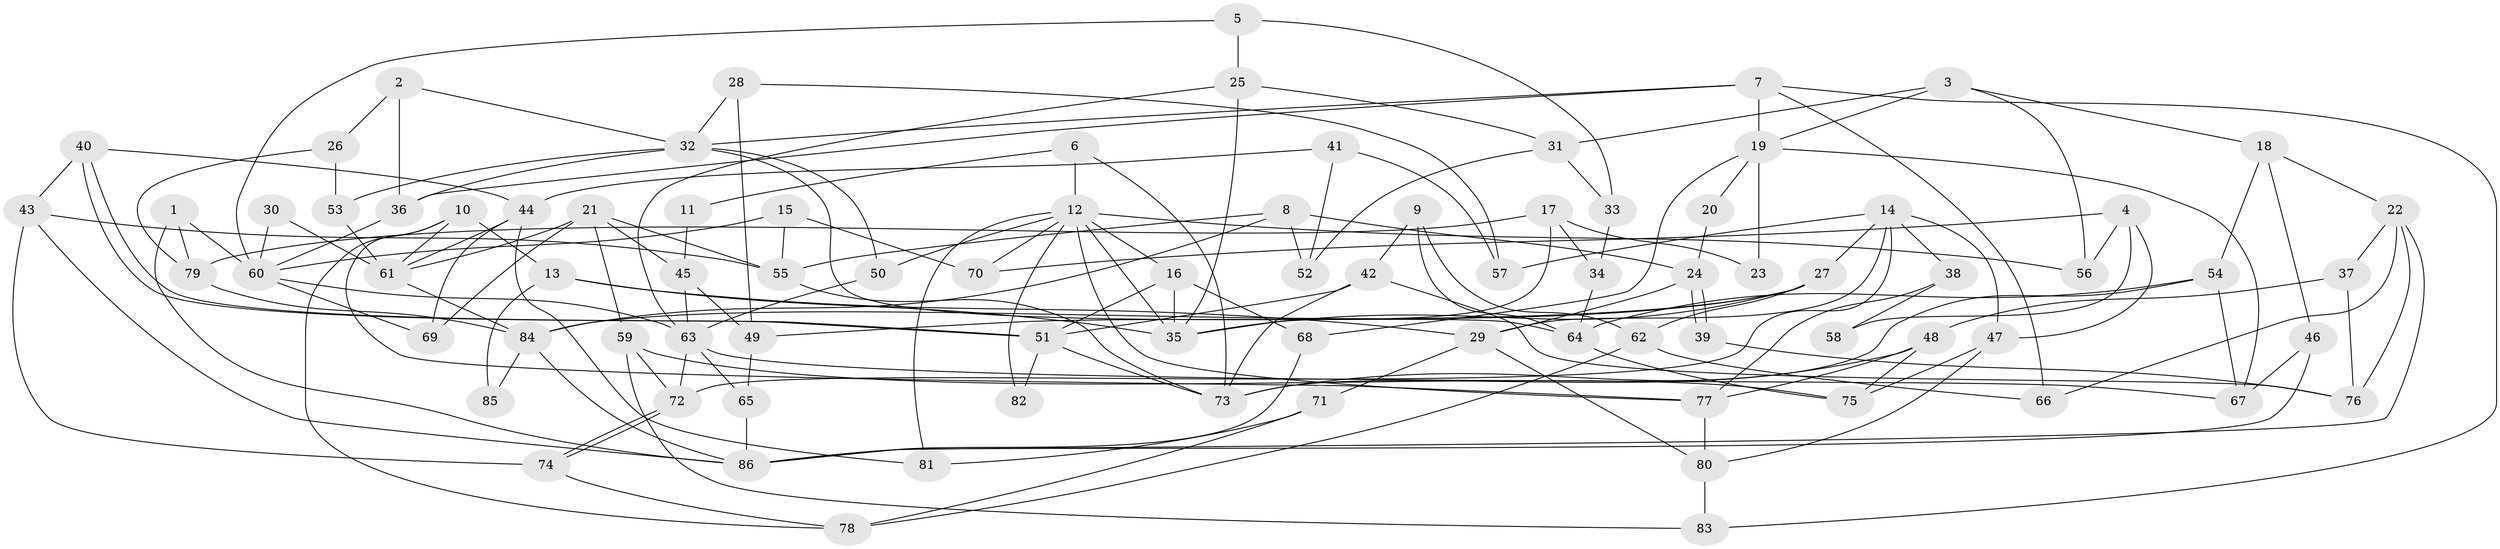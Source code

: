 // Generated by graph-tools (version 1.1) at 2025/11/02/27/25 16:11:17]
// undirected, 86 vertices, 172 edges
graph export_dot {
graph [start="1"]
  node [color=gray90,style=filled];
  1;
  2;
  3;
  4;
  5;
  6;
  7;
  8;
  9;
  10;
  11;
  12;
  13;
  14;
  15;
  16;
  17;
  18;
  19;
  20;
  21;
  22;
  23;
  24;
  25;
  26;
  27;
  28;
  29;
  30;
  31;
  32;
  33;
  34;
  35;
  36;
  37;
  38;
  39;
  40;
  41;
  42;
  43;
  44;
  45;
  46;
  47;
  48;
  49;
  50;
  51;
  52;
  53;
  54;
  55;
  56;
  57;
  58;
  59;
  60;
  61;
  62;
  63;
  64;
  65;
  66;
  67;
  68;
  69;
  70;
  71;
  72;
  73;
  74;
  75;
  76;
  77;
  78;
  79;
  80;
  81;
  82;
  83;
  84;
  85;
  86;
  1 -- 60;
  1 -- 79;
  1 -- 86;
  2 -- 26;
  2 -- 36;
  2 -- 32;
  3 -- 19;
  3 -- 18;
  3 -- 31;
  3 -- 56;
  4 -- 47;
  4 -- 70;
  4 -- 56;
  4 -- 58;
  5 -- 60;
  5 -- 25;
  5 -- 33;
  6 -- 12;
  6 -- 73;
  6 -- 11;
  7 -- 32;
  7 -- 83;
  7 -- 19;
  7 -- 36;
  7 -- 66;
  8 -- 55;
  8 -- 84;
  8 -- 24;
  8 -- 52;
  9 -- 62;
  9 -- 42;
  9 -- 64;
  10 -- 61;
  10 -- 77;
  10 -- 13;
  10 -- 78;
  11 -- 45;
  12 -- 56;
  12 -- 35;
  12 -- 16;
  12 -- 50;
  12 -- 70;
  12 -- 77;
  12 -- 81;
  12 -- 82;
  13 -- 35;
  13 -- 29;
  13 -- 85;
  14 -- 72;
  14 -- 29;
  14 -- 27;
  14 -- 38;
  14 -- 47;
  14 -- 57;
  15 -- 60;
  15 -- 55;
  15 -- 70;
  16 -- 68;
  16 -- 35;
  16 -- 51;
  17 -- 34;
  17 -- 35;
  17 -- 23;
  17 -- 79;
  18 -- 54;
  18 -- 22;
  18 -- 46;
  19 -- 67;
  19 -- 20;
  19 -- 23;
  19 -- 68;
  20 -- 24;
  21 -- 45;
  21 -- 55;
  21 -- 59;
  21 -- 61;
  21 -- 69;
  22 -- 76;
  22 -- 86;
  22 -- 37;
  22 -- 66;
  24 -- 39;
  24 -- 39;
  24 -- 29;
  25 -- 31;
  25 -- 35;
  25 -- 63;
  26 -- 53;
  26 -- 79;
  27 -- 62;
  27 -- 35;
  27 -- 49;
  27 -- 84;
  28 -- 49;
  28 -- 32;
  28 -- 57;
  29 -- 71;
  29 -- 80;
  30 -- 61;
  30 -- 60;
  31 -- 52;
  31 -- 33;
  32 -- 64;
  32 -- 36;
  32 -- 50;
  32 -- 53;
  33 -- 34;
  34 -- 64;
  36 -- 60;
  37 -- 48;
  37 -- 76;
  38 -- 77;
  38 -- 58;
  39 -- 76;
  40 -- 44;
  40 -- 51;
  40 -- 51;
  40 -- 43;
  41 -- 57;
  41 -- 44;
  41 -- 52;
  42 -- 51;
  42 -- 73;
  42 -- 76;
  43 -- 86;
  43 -- 55;
  43 -- 74;
  44 -- 69;
  44 -- 81;
  44 -- 61;
  45 -- 63;
  45 -- 49;
  46 -- 86;
  46 -- 67;
  47 -- 75;
  47 -- 80;
  48 -- 75;
  48 -- 77;
  48 -- 73;
  49 -- 65;
  50 -- 63;
  51 -- 73;
  51 -- 82;
  53 -- 61;
  54 -- 73;
  54 -- 67;
  54 -- 64;
  55 -- 73;
  59 -- 72;
  59 -- 75;
  59 -- 83;
  60 -- 63;
  60 -- 69;
  61 -- 84;
  62 -- 66;
  62 -- 78;
  63 -- 65;
  63 -- 67;
  63 -- 72;
  64 -- 75;
  65 -- 86;
  68 -- 86;
  71 -- 78;
  71 -- 81;
  72 -- 74;
  72 -- 74;
  74 -- 78;
  77 -- 80;
  79 -- 84;
  80 -- 83;
  84 -- 85;
  84 -- 86;
}
